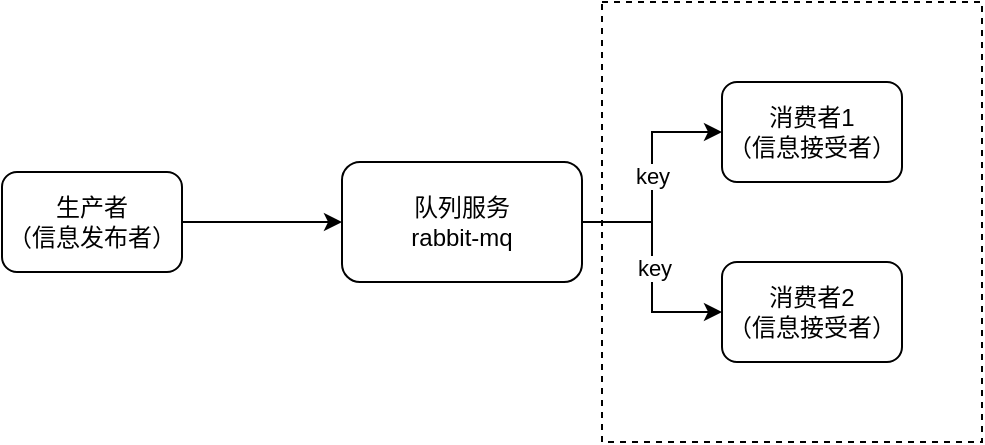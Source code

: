 <mxfile version="14.0.5" type="github">
  <diagram id="Ht1M8jgEwFfnCIfOTk4-" name="Page-1">
    <mxGraphModel dx="702" dy="471" grid="1" gridSize="10" guides="1" tooltips="1" connect="1" arrows="1" fold="1" page="1" pageScale="1" pageWidth="1169" pageHeight="827" math="0" shadow="0">
      <root>
        <mxCell id="0" />
        <mxCell id="1" parent="0" />
        <mxCell id="JXGQIEeBwlXOJSszSIdp-10" value="" style="rounded=0;whiteSpace=wrap;html=1;dashed=1;" vertex="1" parent="1">
          <mxGeometry x="450" y="80" width="190" height="220" as="geometry" />
        </mxCell>
        <mxCell id="JXGQIEeBwlXOJSszSIdp-5" style="edgeStyle=orthogonalEdgeStyle;rounded=0;orthogonalLoop=1;jettySize=auto;html=1;exitX=1;exitY=0.5;exitDx=0;exitDy=0;entryX=0;entryY=0.5;entryDx=0;entryDy=0;" edge="1" parent="1" source="JXGQIEeBwlXOJSszSIdp-1" target="JXGQIEeBwlXOJSszSIdp-2">
          <mxGeometry relative="1" as="geometry" />
        </mxCell>
        <mxCell id="JXGQIEeBwlXOJSszSIdp-1" value="生产者&lt;br&gt;（信息发布者）" style="rounded=1;whiteSpace=wrap;html=1;" vertex="1" parent="1">
          <mxGeometry x="150" y="165" width="90" height="50" as="geometry" />
        </mxCell>
        <mxCell id="JXGQIEeBwlXOJSszSIdp-6" style="edgeStyle=orthogonalEdgeStyle;rounded=0;orthogonalLoop=1;jettySize=auto;html=1;exitX=1;exitY=0.5;exitDx=0;exitDy=0;entryX=0;entryY=0.5;entryDx=0;entryDy=0;" edge="1" parent="1" source="JXGQIEeBwlXOJSszSIdp-2" target="JXGQIEeBwlXOJSszSIdp-3">
          <mxGeometry relative="1" as="geometry" />
        </mxCell>
        <mxCell id="JXGQIEeBwlXOJSszSIdp-9" value="key" style="edgeLabel;html=1;align=center;verticalAlign=middle;resizable=0;points=[];" vertex="1" connectable="0" parent="JXGQIEeBwlXOJSszSIdp-6">
          <mxGeometry x="0.009" relative="1" as="geometry">
            <mxPoint as="offset" />
          </mxGeometry>
        </mxCell>
        <mxCell id="JXGQIEeBwlXOJSszSIdp-7" style="edgeStyle=orthogonalEdgeStyle;rounded=0;orthogonalLoop=1;jettySize=auto;html=1;exitX=1;exitY=0.5;exitDx=0;exitDy=0;entryX=0;entryY=0.5;entryDx=0;entryDy=0;" edge="1" parent="1" source="JXGQIEeBwlXOJSszSIdp-2" target="JXGQIEeBwlXOJSszSIdp-4">
          <mxGeometry relative="1" as="geometry" />
        </mxCell>
        <mxCell id="JXGQIEeBwlXOJSszSIdp-8" value="key" style="edgeLabel;html=1;align=center;verticalAlign=middle;resizable=0;points=[];" vertex="1" connectable="0" parent="JXGQIEeBwlXOJSszSIdp-7">
          <mxGeometry x="0.009" y="1" relative="1" as="geometry">
            <mxPoint as="offset" />
          </mxGeometry>
        </mxCell>
        <mxCell id="JXGQIEeBwlXOJSszSIdp-2" value="队列服务&lt;br&gt;rabbit-mq" style="rounded=1;whiteSpace=wrap;html=1;" vertex="1" parent="1">
          <mxGeometry x="320" y="160" width="120" height="60" as="geometry" />
        </mxCell>
        <mxCell id="JXGQIEeBwlXOJSszSIdp-3" value="消费者1&lt;br&gt;（信息接受者）" style="rounded=1;whiteSpace=wrap;html=1;" vertex="1" parent="1">
          <mxGeometry x="510" y="120" width="90" height="50" as="geometry" />
        </mxCell>
        <mxCell id="JXGQIEeBwlXOJSszSIdp-4" value="消费者2&lt;br&gt;（信息接受者）" style="rounded=1;whiteSpace=wrap;html=1;" vertex="1" parent="1">
          <mxGeometry x="510" y="210" width="90" height="50" as="geometry" />
        </mxCell>
      </root>
    </mxGraphModel>
  </diagram>
</mxfile>
